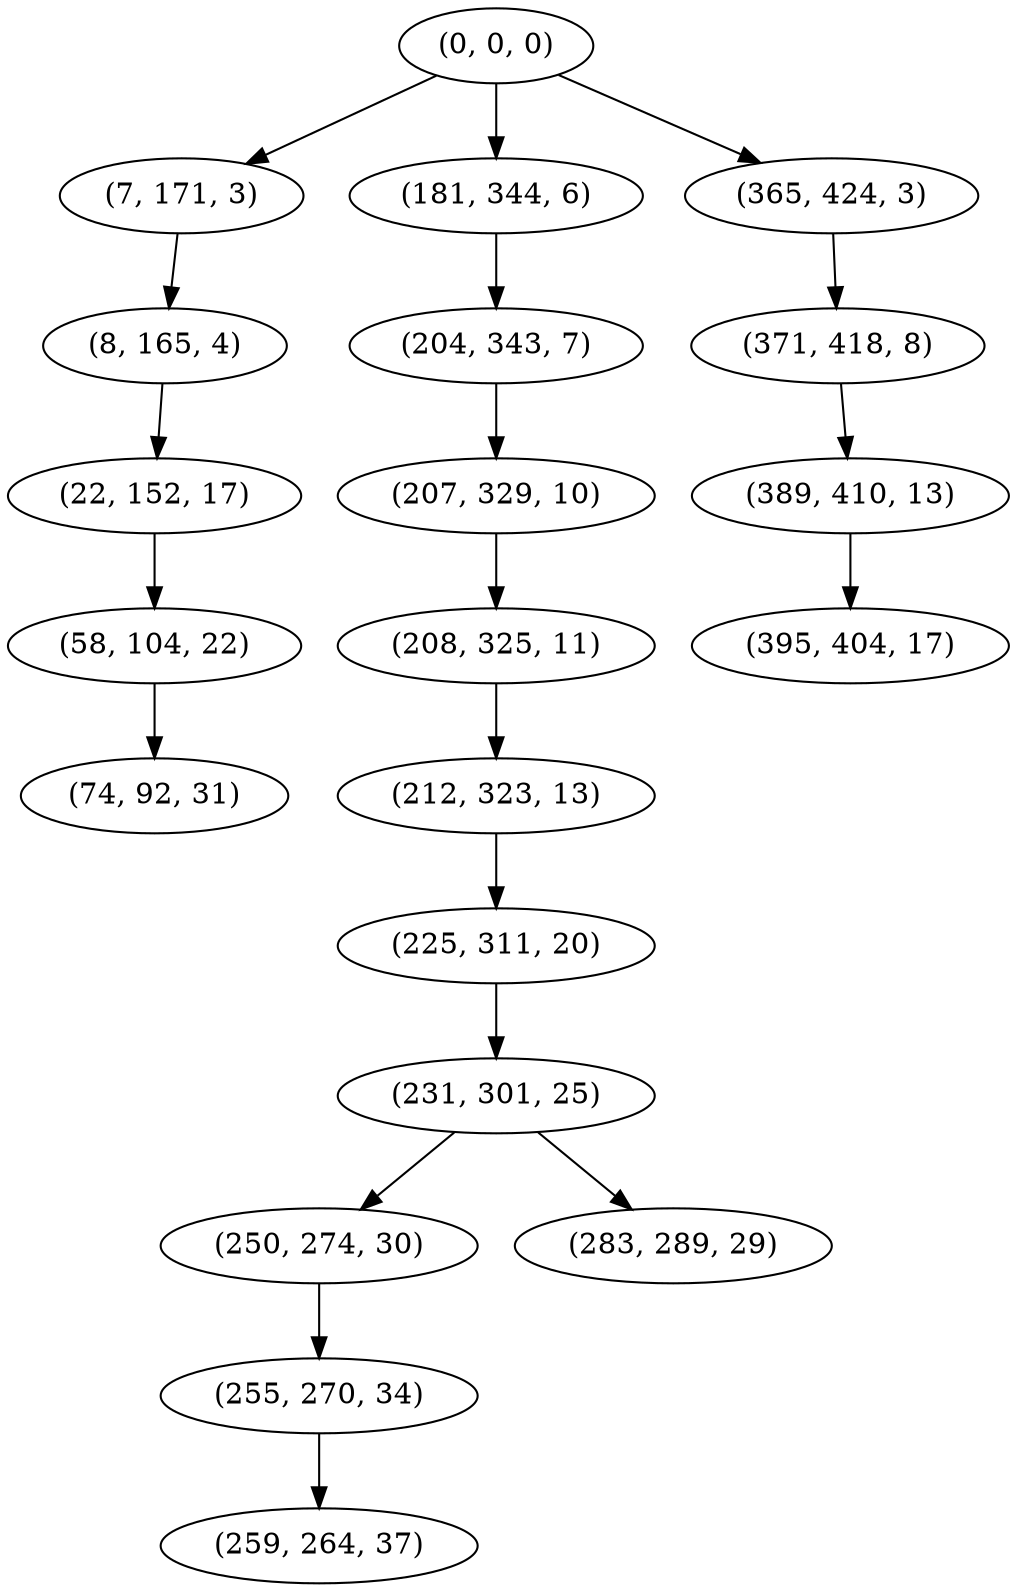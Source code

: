 digraph tree {
    "(0, 0, 0)";
    "(7, 171, 3)";
    "(8, 165, 4)";
    "(22, 152, 17)";
    "(58, 104, 22)";
    "(74, 92, 31)";
    "(181, 344, 6)";
    "(204, 343, 7)";
    "(207, 329, 10)";
    "(208, 325, 11)";
    "(212, 323, 13)";
    "(225, 311, 20)";
    "(231, 301, 25)";
    "(250, 274, 30)";
    "(255, 270, 34)";
    "(259, 264, 37)";
    "(283, 289, 29)";
    "(365, 424, 3)";
    "(371, 418, 8)";
    "(389, 410, 13)";
    "(395, 404, 17)";
    "(0, 0, 0)" -> "(7, 171, 3)";
    "(0, 0, 0)" -> "(181, 344, 6)";
    "(0, 0, 0)" -> "(365, 424, 3)";
    "(7, 171, 3)" -> "(8, 165, 4)";
    "(8, 165, 4)" -> "(22, 152, 17)";
    "(22, 152, 17)" -> "(58, 104, 22)";
    "(58, 104, 22)" -> "(74, 92, 31)";
    "(181, 344, 6)" -> "(204, 343, 7)";
    "(204, 343, 7)" -> "(207, 329, 10)";
    "(207, 329, 10)" -> "(208, 325, 11)";
    "(208, 325, 11)" -> "(212, 323, 13)";
    "(212, 323, 13)" -> "(225, 311, 20)";
    "(225, 311, 20)" -> "(231, 301, 25)";
    "(231, 301, 25)" -> "(250, 274, 30)";
    "(231, 301, 25)" -> "(283, 289, 29)";
    "(250, 274, 30)" -> "(255, 270, 34)";
    "(255, 270, 34)" -> "(259, 264, 37)";
    "(365, 424, 3)" -> "(371, 418, 8)";
    "(371, 418, 8)" -> "(389, 410, 13)";
    "(389, 410, 13)" -> "(395, 404, 17)";
}
